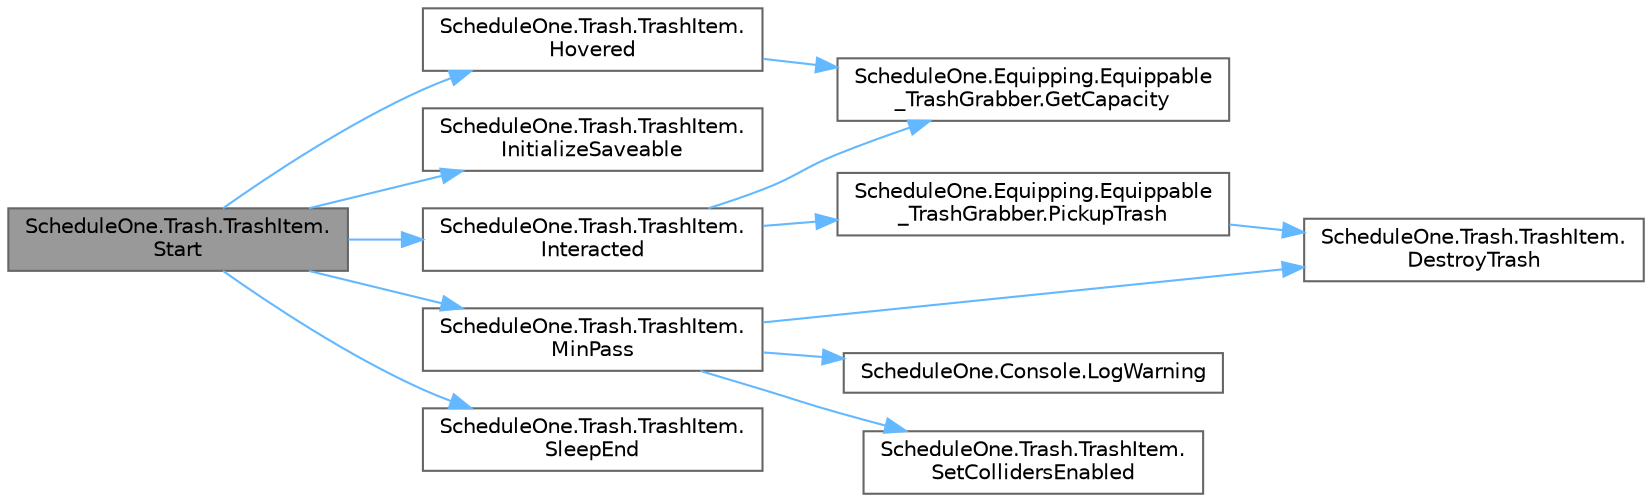 digraph "ScheduleOne.Trash.TrashItem.Start"
{
 // LATEX_PDF_SIZE
  bgcolor="transparent";
  edge [fontname=Helvetica,fontsize=10,labelfontname=Helvetica,labelfontsize=10];
  node [fontname=Helvetica,fontsize=10,shape=box,height=0.2,width=0.4];
  rankdir="LR";
  Node1 [id="Node000001",label="ScheduleOne.Trash.TrashItem.\lStart",height=0.2,width=0.4,color="gray40", fillcolor="grey60", style="filled", fontcolor="black",tooltip=" "];
  Node1 -> Node2 [id="edge1_Node000001_Node000002",color="steelblue1",style="solid",tooltip=" "];
  Node2 [id="Node000002",label="ScheduleOne.Trash.TrashItem.\lHovered",height=0.2,width=0.4,color="grey40", fillcolor="white", style="filled",URL="$class_schedule_one_1_1_trash_1_1_trash_item.html#a6bcd61c302f8d1ae69139914d1984873",tooltip=" "];
  Node2 -> Node3 [id="edge2_Node000002_Node000003",color="steelblue1",style="solid",tooltip=" "];
  Node3 [id="Node000003",label="ScheduleOne.Equipping.Equippable\l_TrashGrabber.GetCapacity",height=0.2,width=0.4,color="grey40", fillcolor="white", style="filled",URL="$class_schedule_one_1_1_equipping_1_1_equippable___trash_grabber.html#a4b42b1e3e351a4a27b9c2e9e313b2ab9",tooltip=" "];
  Node1 -> Node4 [id="edge3_Node000001_Node000004",color="steelblue1",style="solid",tooltip=" "];
  Node4 [id="Node000004",label="ScheduleOne.Trash.TrashItem.\lInitializeSaveable",height=0.2,width=0.4,color="grey40", fillcolor="white", style="filled",URL="$class_schedule_one_1_1_trash_1_1_trash_item.html#a28a4d550d7771bbb54190cbb150b5527",tooltip=" "];
  Node1 -> Node5 [id="edge4_Node000001_Node000005",color="steelblue1",style="solid",tooltip=" "];
  Node5 [id="Node000005",label="ScheduleOne.Trash.TrashItem.\lInteracted",height=0.2,width=0.4,color="grey40", fillcolor="white", style="filled",URL="$class_schedule_one_1_1_trash_1_1_trash_item.html#aa2ddf4eafa056054b5b6a4b8ae11a025",tooltip=" "];
  Node5 -> Node3 [id="edge5_Node000005_Node000003",color="steelblue1",style="solid",tooltip=" "];
  Node5 -> Node6 [id="edge6_Node000005_Node000006",color="steelblue1",style="solid",tooltip=" "];
  Node6 [id="Node000006",label="ScheduleOne.Equipping.Equippable\l_TrashGrabber.PickupTrash",height=0.2,width=0.4,color="grey40", fillcolor="white", style="filled",URL="$class_schedule_one_1_1_equipping_1_1_equippable___trash_grabber.html#a37d788cdb40c83d89bcdd3de19791eaa",tooltip=" "];
  Node6 -> Node7 [id="edge7_Node000006_Node000007",color="steelblue1",style="solid",tooltip=" "];
  Node7 [id="Node000007",label="ScheduleOne.Trash.TrashItem.\lDestroyTrash",height=0.2,width=0.4,color="grey40", fillcolor="white", style="filled",URL="$class_schedule_one_1_1_trash_1_1_trash_item.html#adcd7619fd5a8880b32f4cc7e30cf46f0",tooltip=" "];
  Node1 -> Node8 [id="edge8_Node000001_Node000008",color="steelblue1",style="solid",tooltip=" "];
  Node8 [id="Node000008",label="ScheduleOne.Trash.TrashItem.\lMinPass",height=0.2,width=0.4,color="grey40", fillcolor="white", style="filled",URL="$class_schedule_one_1_1_trash_1_1_trash_item.html#a010dcebe2bd2600eb431c80b819b0452",tooltip=" "];
  Node8 -> Node7 [id="edge9_Node000008_Node000007",color="steelblue1",style="solid",tooltip=" "];
  Node8 -> Node9 [id="edge10_Node000008_Node000009",color="steelblue1",style="solid",tooltip=" "];
  Node9 [id="Node000009",label="ScheduleOne.Console.LogWarning",height=0.2,width=0.4,color="grey40", fillcolor="white", style="filled",URL="$class_schedule_one_1_1_console.html#a4af4a471d16b1029b44a8121bf41d45c",tooltip=" "];
  Node8 -> Node10 [id="edge11_Node000008_Node000010",color="steelblue1",style="solid",tooltip=" "];
  Node10 [id="Node000010",label="ScheduleOne.Trash.TrashItem.\lSetCollidersEnabled",height=0.2,width=0.4,color="grey40", fillcolor="white", style="filled",URL="$class_schedule_one_1_1_trash_1_1_trash_item.html#a9d012395566c4f75c2be73aff1f179ba",tooltip=" "];
  Node1 -> Node11 [id="edge12_Node000001_Node000011",color="steelblue1",style="solid",tooltip=" "];
  Node11 [id="Node000011",label="ScheduleOne.Trash.TrashItem.\lSleepEnd",height=0.2,width=0.4,color="grey40", fillcolor="white", style="filled",URL="$class_schedule_one_1_1_trash_1_1_trash_item.html#a2b5b9d12212a32b2f10fcfd7228c1c6b",tooltip=" "];
}
